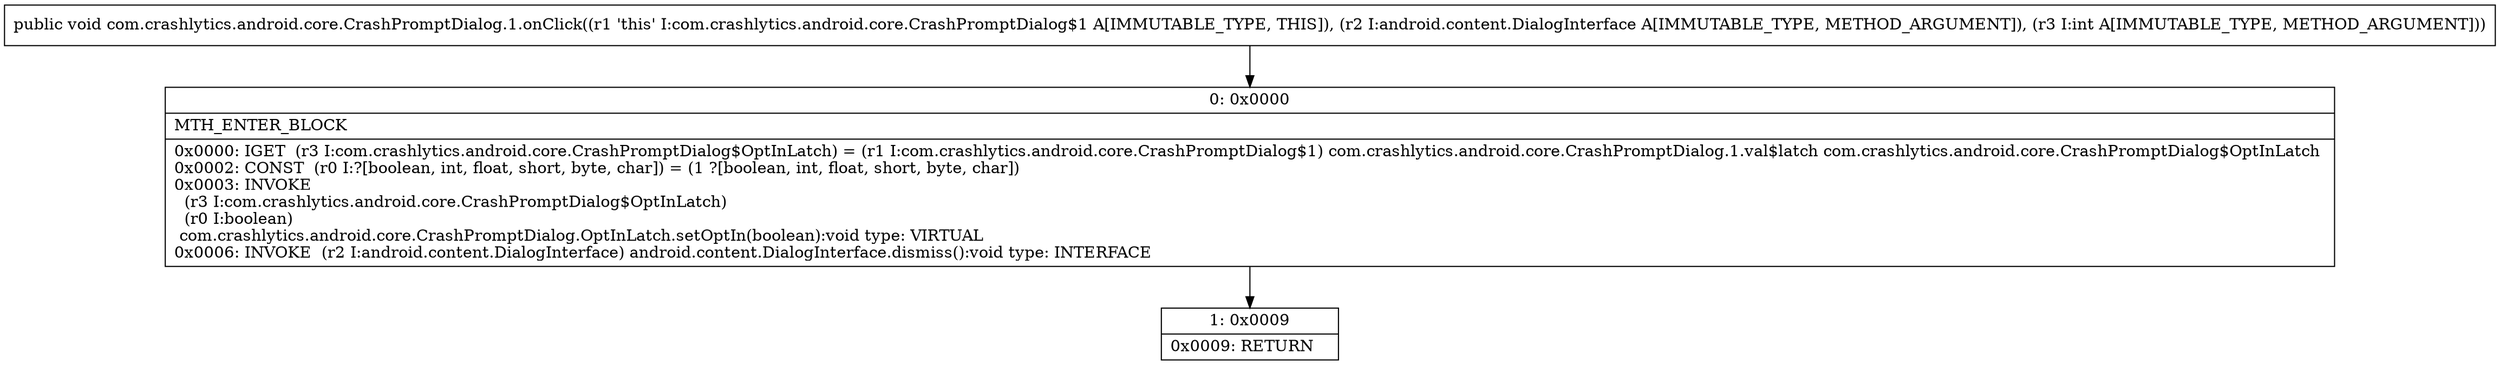 digraph "CFG forcom.crashlytics.android.core.CrashPromptDialog.1.onClick(Landroid\/content\/DialogInterface;I)V" {
Node_0 [shape=record,label="{0\:\ 0x0000|MTH_ENTER_BLOCK\l|0x0000: IGET  (r3 I:com.crashlytics.android.core.CrashPromptDialog$OptInLatch) = (r1 I:com.crashlytics.android.core.CrashPromptDialog$1) com.crashlytics.android.core.CrashPromptDialog.1.val$latch com.crashlytics.android.core.CrashPromptDialog$OptInLatch \l0x0002: CONST  (r0 I:?[boolean, int, float, short, byte, char]) = (1 ?[boolean, int, float, short, byte, char]) \l0x0003: INVOKE  \l  (r3 I:com.crashlytics.android.core.CrashPromptDialog$OptInLatch)\l  (r0 I:boolean)\l com.crashlytics.android.core.CrashPromptDialog.OptInLatch.setOptIn(boolean):void type: VIRTUAL \l0x0006: INVOKE  (r2 I:android.content.DialogInterface) android.content.DialogInterface.dismiss():void type: INTERFACE \l}"];
Node_1 [shape=record,label="{1\:\ 0x0009|0x0009: RETURN   \l}"];
MethodNode[shape=record,label="{public void com.crashlytics.android.core.CrashPromptDialog.1.onClick((r1 'this' I:com.crashlytics.android.core.CrashPromptDialog$1 A[IMMUTABLE_TYPE, THIS]), (r2 I:android.content.DialogInterface A[IMMUTABLE_TYPE, METHOD_ARGUMENT]), (r3 I:int A[IMMUTABLE_TYPE, METHOD_ARGUMENT])) }"];
MethodNode -> Node_0;
Node_0 -> Node_1;
}

